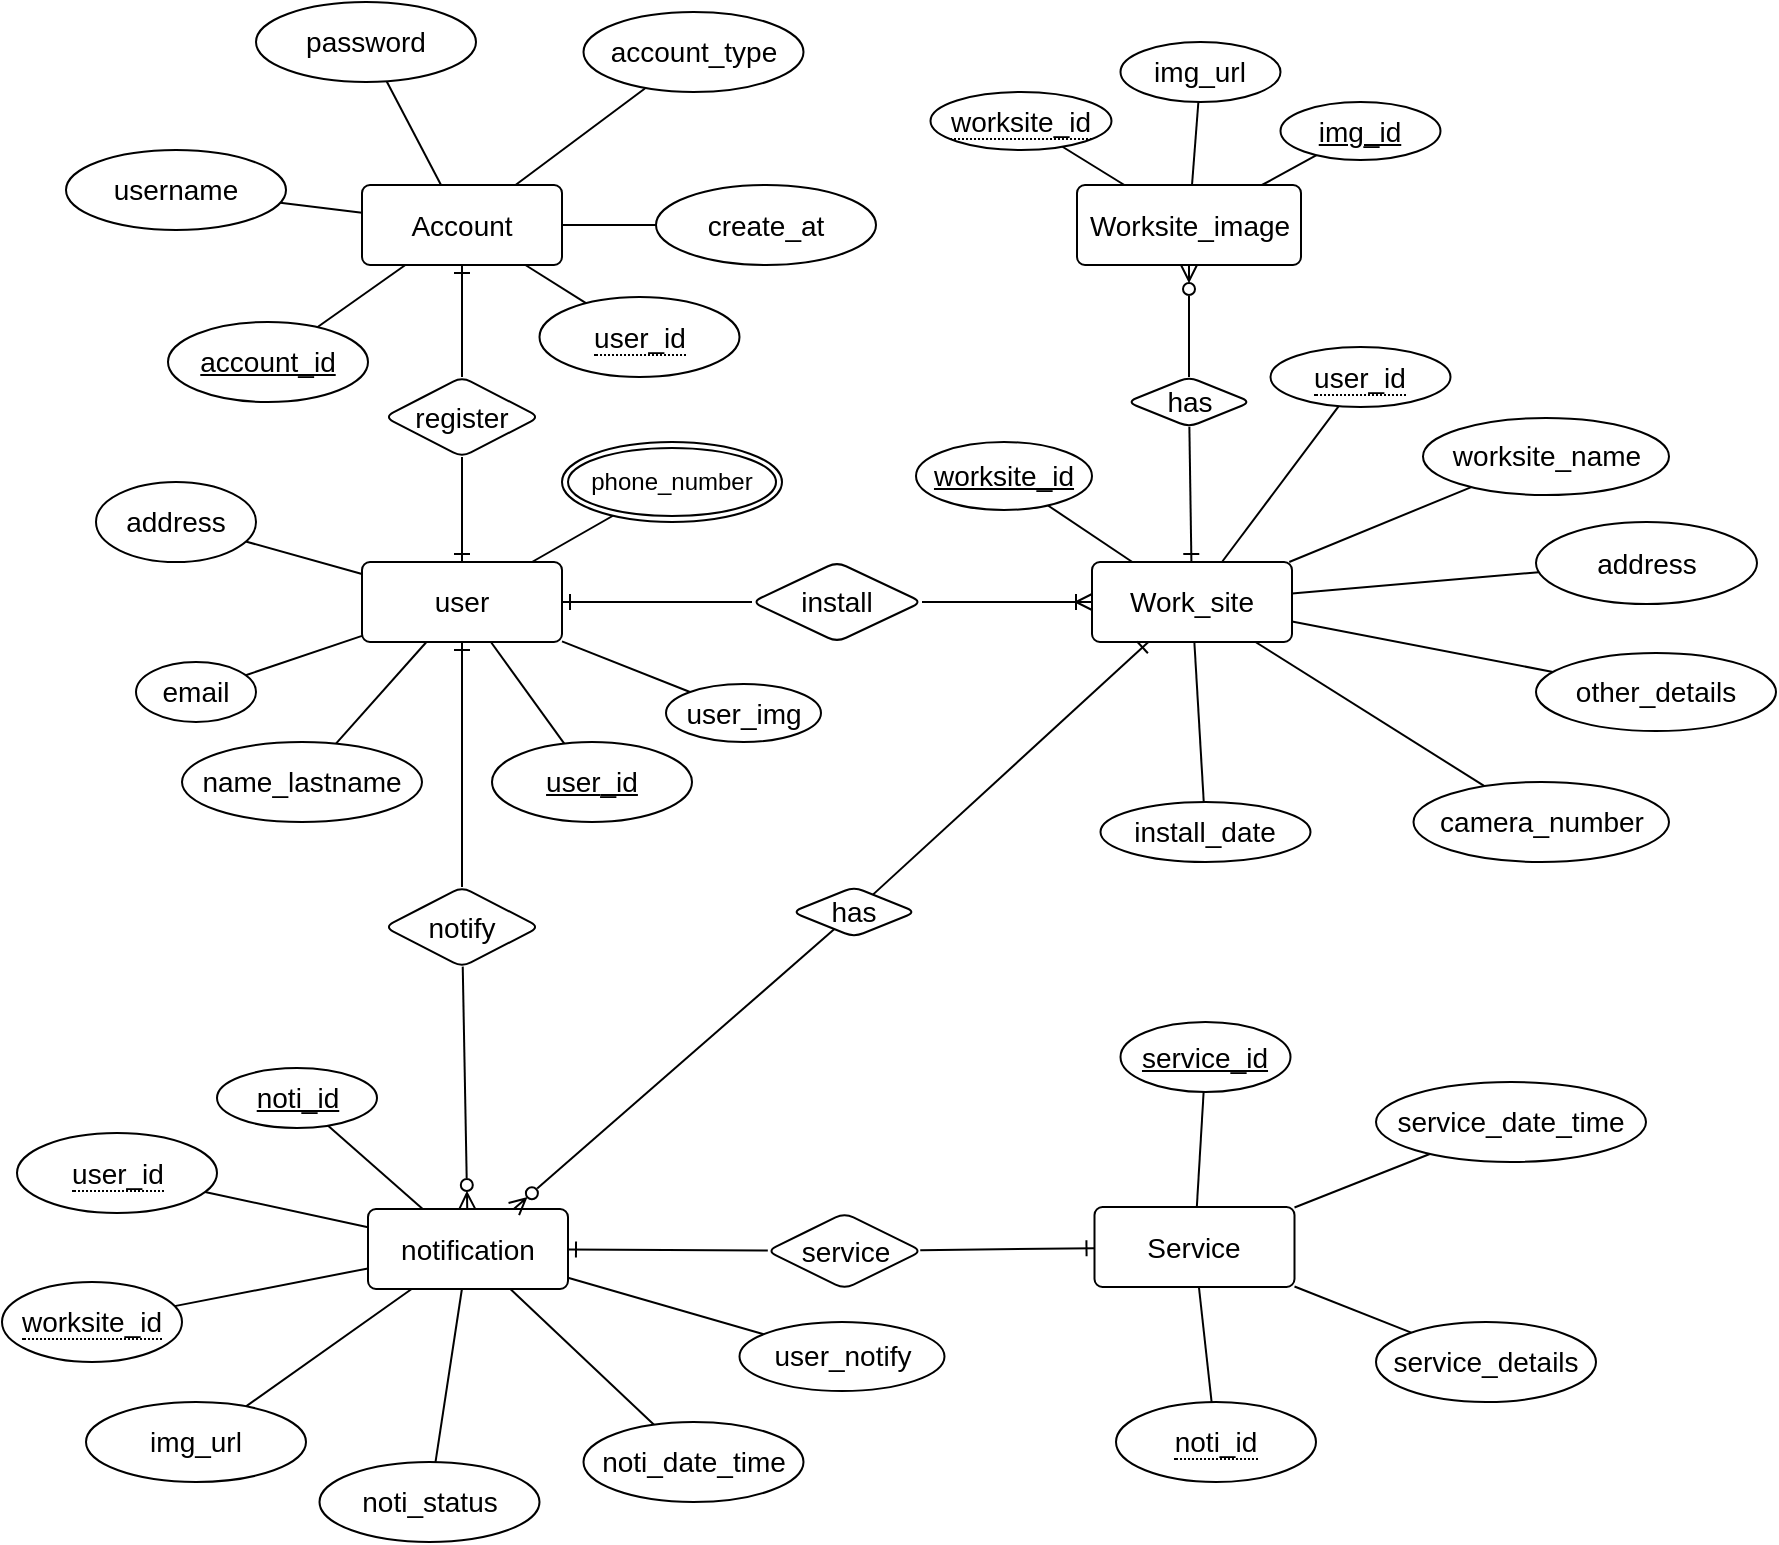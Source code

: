 <mxfile version="24.3.1" type="device">
  <diagram id="R2lEEEUBdFMjLlhIrx00" name="Page-1">
    <mxGraphModel dx="2284" dy="1933" grid="1" gridSize="10" guides="1" tooltips="1" connect="1" arrows="1" fold="1" page="1" pageScale="1" pageWidth="850" pageHeight="1100" math="0" shadow="0" extFonts="Permanent Marker^https://fonts.googleapis.com/css?family=Permanent+Marker">
      <root>
        <mxCell id="0" />
        <mxCell id="1" parent="0" />
        <mxCell id="7NOhby7hw7dm_6yb4IDW-6" style="edgeStyle=none;rounded=0;orthogonalLoop=1;jettySize=auto;html=1;endArrow=none;endFill=0;" parent="1" source="7NOhby7hw7dm_6yb4IDW-1" target="7NOhby7hw7dm_6yb4IDW-2" edge="1">
          <mxGeometry relative="1" as="geometry" />
        </mxCell>
        <mxCell id="7NOhby7hw7dm_6yb4IDW-1" value="user&lt;span style=&quot;background-color: initial;&quot;&gt;_id&lt;/span&gt;" style="ellipse;whiteSpace=wrap;html=1;align=center;fontStyle=4;fontSize=14;" parent="1" vertex="1">
          <mxGeometry x="38" y="20" width="100" height="40" as="geometry" />
        </mxCell>
        <mxCell id="nnw1u2tJm6NFAbLUipxi-4" style="edgeStyle=orthogonalEdgeStyle;rounded=0;orthogonalLoop=1;jettySize=auto;html=1;endArrow=ERone;endFill=0;curved=0;" parent="1" source="nnw1u2tJm6NFAbLUipxi-3" target="7NOhby7hw7dm_6yb4IDW-2" edge="1">
          <mxGeometry relative="1" as="geometry" />
        </mxCell>
        <mxCell id="7NOhby7hw7dm_6yb4IDW-2" value="user" style="rounded=1;arcSize=10;whiteSpace=wrap;html=1;align=center;fontSize=14;" parent="1" vertex="1">
          <mxGeometry x="-27" y="-70" width="100" height="40" as="geometry" />
        </mxCell>
        <mxCell id="7NOhby7hw7dm_6yb4IDW-7" style="edgeStyle=none;rounded=0;orthogonalLoop=1;jettySize=auto;html=1;endArrow=none;endFill=0;" parent="1" source="7NOhby7hw7dm_6yb4IDW-4" target="7NOhby7hw7dm_6yb4IDW-2" edge="1">
          <mxGeometry relative="1" as="geometry" />
        </mxCell>
        <mxCell id="7NOhby7hw7dm_6yb4IDW-4" value="name_lastname" style="ellipse;whiteSpace=wrap;html=1;align=center;fontSize=14;" parent="1" vertex="1">
          <mxGeometry x="-117" y="20" width="120" height="40" as="geometry" />
        </mxCell>
        <mxCell id="7NOhby7hw7dm_6yb4IDW-13" style="edgeStyle=none;rounded=0;orthogonalLoop=1;jettySize=auto;html=1;endArrow=none;endFill=0;" parent="1" source="7NOhby7hw7dm_6yb4IDW-8" target="7NOhby7hw7dm_6yb4IDW-2" edge="1">
          <mxGeometry relative="1" as="geometry" />
        </mxCell>
        <mxCell id="7NOhby7hw7dm_6yb4IDW-8" value="address" style="ellipse;whiteSpace=wrap;html=1;align=center;fontSize=14;" parent="1" vertex="1">
          <mxGeometry x="-160" y="-110" width="80" height="40" as="geometry" />
        </mxCell>
        <mxCell id="7NOhby7hw7dm_6yb4IDW-11" style="edgeStyle=none;rounded=0;orthogonalLoop=1;jettySize=auto;html=1;endArrow=none;endFill=0;" parent="1" source="nnw1u2tJm6NFAbLUipxi-20" target="7NOhby7hw7dm_6yb4IDW-2" edge="1">
          <mxGeometry relative="1" as="geometry">
            <mxPoint x="-82.64" y="-112.558" as="sourcePoint" />
          </mxGeometry>
        </mxCell>
        <mxCell id="7NOhby7hw7dm_6yb4IDW-12" style="edgeStyle=none;rounded=0;orthogonalLoop=1;jettySize=auto;html=1;endArrow=none;endFill=0;" parent="1" source="7NOhby7hw7dm_6yb4IDW-10" target="7NOhby7hw7dm_6yb4IDW-2" edge="1">
          <mxGeometry relative="1" as="geometry" />
        </mxCell>
        <mxCell id="7NOhby7hw7dm_6yb4IDW-10" value="email" style="ellipse;whiteSpace=wrap;html=1;align=center;fontSize=14;" parent="1" vertex="1">
          <mxGeometry x="-140" y="-20" width="60" height="30" as="geometry" />
        </mxCell>
        <mxCell id="7NOhby7hw7dm_6yb4IDW-20" style="edgeStyle=none;rounded=0;orthogonalLoop=1;jettySize=auto;html=1;endArrow=none;endFill=0;" parent="1" source="7NOhby7hw7dm_6yb4IDW-17" target="7NOhby7hw7dm_6yb4IDW-18" edge="1">
          <mxGeometry relative="1" as="geometry" />
        </mxCell>
        <mxCell id="7NOhby7hw7dm_6yb4IDW-21" style="edgeStyle=none;rounded=0;orthogonalLoop=1;jettySize=auto;html=1;endArrow=none;endFill=0;" parent="1" source="7NOhby7hw7dm_6yb4IDW-17" target="7NOhby7hw7dm_6yb4IDW-19" edge="1">
          <mxGeometry relative="1" as="geometry" />
        </mxCell>
        <mxCell id="7NOhby7hw7dm_6yb4IDW-23" style="edgeStyle=none;rounded=0;orthogonalLoop=1;jettySize=auto;html=1;endArrow=none;endFill=0;" parent="1" source="7NOhby7hw7dm_6yb4IDW-17" target="7NOhby7hw7dm_6yb4IDW-22" edge="1">
          <mxGeometry relative="1" as="geometry" />
        </mxCell>
        <mxCell id="7NOhby7hw7dm_6yb4IDW-33" value="" style="edgeStyle=none;rounded=0;orthogonalLoop=1;jettySize=auto;html=1;endArrow=ERone;endFill=0;" parent="1" source="7NOhby7hw7dm_6yb4IDW-32" target="7NOhby7hw7dm_6yb4IDW-17" edge="1">
          <mxGeometry relative="1" as="geometry" />
        </mxCell>
        <mxCell id="7NOhby7hw7dm_6yb4IDW-17" value="Account" style="rounded=1;arcSize=10;whiteSpace=wrap;html=1;align=center;fontSize=14;" parent="1" vertex="1">
          <mxGeometry x="-27" y="-258.5" width="100" height="40" as="geometry" />
        </mxCell>
        <mxCell id="7NOhby7hw7dm_6yb4IDW-18" value="username" style="ellipse;whiteSpace=wrap;html=1;align=center;fontSize=14;" parent="1" vertex="1">
          <mxGeometry x="-175" y="-276" width="110" height="40" as="geometry" />
        </mxCell>
        <mxCell id="7NOhby7hw7dm_6yb4IDW-19" value="password" style="ellipse;whiteSpace=wrap;html=1;align=center;fontSize=14;" parent="1" vertex="1">
          <mxGeometry x="-80" y="-350" width="110" height="40" as="geometry" />
        </mxCell>
        <mxCell id="7NOhby7hw7dm_6yb4IDW-22" value="account_id" style="ellipse;whiteSpace=wrap;html=1;align=center;fontStyle=4;fontSize=14;" parent="1" vertex="1">
          <mxGeometry x="-124" y="-190" width="100" height="40" as="geometry" />
        </mxCell>
        <mxCell id="7NOhby7hw7dm_6yb4IDW-31" style="edgeStyle=none;rounded=0;orthogonalLoop=1;jettySize=auto;html=1;endArrow=none;endFill=0;" parent="1" source="7NOhby7hw7dm_6yb4IDW-25" target="7NOhby7hw7dm_6yb4IDW-17" edge="1">
          <mxGeometry relative="1" as="geometry" />
        </mxCell>
        <mxCell id="7NOhby7hw7dm_6yb4IDW-25" value="create_at" style="ellipse;whiteSpace=wrap;html=1;align=center;fontSize=14;" parent="1" vertex="1">
          <mxGeometry x="120" y="-258.5" width="110" height="40" as="geometry" />
        </mxCell>
        <mxCell id="7NOhby7hw7dm_6yb4IDW-28" value="&lt;span style=&quot;border-bottom: 1px dotted; font-size: 14px;&quot;&gt;user_id&lt;/span&gt;" style="ellipse;whiteSpace=wrap;html=1;align=center;fontSize=14;" parent="1" vertex="1">
          <mxGeometry x="61.75" y="-202.5" width="100" height="40" as="geometry" />
        </mxCell>
        <mxCell id="7NOhby7hw7dm_6yb4IDW-29" style="edgeStyle=none;rounded=0;orthogonalLoop=1;jettySize=auto;html=1;endArrow=none;endFill=0;" parent="1" source="7NOhby7hw7dm_6yb4IDW-28" target="7NOhby7hw7dm_6yb4IDW-17" edge="1">
          <mxGeometry relative="1" as="geometry" />
        </mxCell>
        <mxCell id="7NOhby7hw7dm_6yb4IDW-34" style="edgeStyle=none;rounded=0;orthogonalLoop=1;jettySize=auto;html=1;endArrow=ERone;endFill=0;" parent="1" source="7NOhby7hw7dm_6yb4IDW-32" target="7NOhby7hw7dm_6yb4IDW-2" edge="1">
          <mxGeometry relative="1" as="geometry" />
        </mxCell>
        <mxCell id="7NOhby7hw7dm_6yb4IDW-32" value="register" style="rhombus;whiteSpace=wrap;html=1;fontSize=14;rounded=1;arcSize=10;" parent="1" vertex="1">
          <mxGeometry x="-15.75" y="-162.5" width="77.5" height="40" as="geometry" />
        </mxCell>
        <mxCell id="nnw1u2tJm6NFAbLUipxi-6" value="" style="edgeStyle=orthogonalEdgeStyle;rounded=0;orthogonalLoop=1;jettySize=auto;html=1;endArrow=ERoneToMany;endFill=0;" parent="1" source="nnw1u2tJm6NFAbLUipxi-3" target="nnw1u2tJm6NFAbLUipxi-7" edge="1">
          <mxGeometry relative="1" as="geometry">
            <mxPoint x="338" y="-50" as="targetPoint" />
          </mxGeometry>
        </mxCell>
        <mxCell id="nnw1u2tJm6NFAbLUipxi-3" value="install" style="rhombus;whiteSpace=wrap;html=1;fontSize=14;rounded=1;arcSize=10;" parent="1" vertex="1">
          <mxGeometry x="168" y="-70" width="85" height="40" as="geometry" />
        </mxCell>
        <mxCell id="nnw1u2tJm6NFAbLUipxi-14" style="rounded=0;orthogonalLoop=1;jettySize=auto;html=1;endArrow=none;endFill=0;" parent="1" source="nnw1u2tJm6NFAbLUipxi-7" target="nnw1u2tJm6NFAbLUipxi-11" edge="1">
          <mxGeometry relative="1" as="geometry" />
        </mxCell>
        <mxCell id="nnw1u2tJm6NFAbLUipxi-15" style="rounded=0;orthogonalLoop=1;jettySize=auto;html=1;endArrow=none;endFill=0;" parent="1" source="nnw1u2tJm6NFAbLUipxi-7" target="nnw1u2tJm6NFAbLUipxi-12" edge="1">
          <mxGeometry relative="1" as="geometry" />
        </mxCell>
        <mxCell id="nnw1u2tJm6NFAbLUipxi-18" style="edgeStyle=none;rounded=0;orthogonalLoop=1;jettySize=auto;html=1;endArrow=none;endFill=0;" parent="1" source="nnw1u2tJm6NFAbLUipxi-7" target="nnw1u2tJm6NFAbLUipxi-16" edge="1">
          <mxGeometry relative="1" as="geometry" />
        </mxCell>
        <mxCell id="nnw1u2tJm6NFAbLUipxi-19" style="edgeStyle=none;rounded=0;orthogonalLoop=1;jettySize=auto;html=1;endArrow=none;endFill=0;" parent="1" source="nnw1u2tJm6NFAbLUipxi-7" target="nnw1u2tJm6NFAbLUipxi-17" edge="1">
          <mxGeometry relative="1" as="geometry" />
        </mxCell>
        <mxCell id="nnw1u2tJm6NFAbLUipxi-22" style="edgeStyle=none;rounded=0;orthogonalLoop=1;jettySize=auto;html=1;endArrow=none;endFill=0;" parent="1" source="nnw1u2tJm6NFAbLUipxi-7" target="nnw1u2tJm6NFAbLUipxi-21" edge="1">
          <mxGeometry relative="1" as="geometry" />
        </mxCell>
        <mxCell id="nnw1u2tJm6NFAbLUipxi-7" value="Work_site" style="rounded=1;arcSize=10;whiteSpace=wrap;html=1;align=center;fontSize=14;" parent="1" vertex="1">
          <mxGeometry x="338" y="-70" width="100" height="40" as="geometry" />
        </mxCell>
        <mxCell id="nnw1u2tJm6NFAbLUipxi-11" value="worksite_id" style="ellipse;whiteSpace=wrap;html=1;align=center;fontStyle=4;fontSize=14;" parent="1" vertex="1">
          <mxGeometry x="250" y="-130" width="88" height="34" as="geometry" />
        </mxCell>
        <mxCell id="nnw1u2tJm6NFAbLUipxi-12" value="&lt;span style=&quot;border-bottom: 1px dotted; font-size: 14px;&quot;&gt;user_id&lt;/span&gt;" style="ellipse;whiteSpace=wrap;html=1;align=center;fontSize=14;" parent="1" vertex="1">
          <mxGeometry x="427.25" y="-177.5" width="90" height="30" as="geometry" />
        </mxCell>
        <mxCell id="nnw1u2tJm6NFAbLUipxi-16" value="worksite_name" style="ellipse;whiteSpace=wrap;html=1;align=center;fontSize=14;" parent="1" vertex="1">
          <mxGeometry x="503.5" y="-142" width="123" height="38.5" as="geometry" />
        </mxCell>
        <mxCell id="nnw1u2tJm6NFAbLUipxi-17" value="address" style="ellipse;whiteSpace=wrap;html=1;align=center;fontSize=14;" parent="1" vertex="1">
          <mxGeometry x="560" y="-90" width="110.5" height="41" as="geometry" />
        </mxCell>
        <mxCell id="nnw1u2tJm6NFAbLUipxi-20" value="phone_number" style="ellipse;shape=doubleEllipse;margin=3;whiteSpace=wrap;html=1;align=center;" parent="1" vertex="1">
          <mxGeometry x="73" y="-130" width="110" height="40" as="geometry" />
        </mxCell>
        <mxCell id="nnw1u2tJm6NFAbLUipxi-21" value="other_details" style="ellipse;whiteSpace=wrap;html=1;align=center;fontSize=14;" parent="1" vertex="1">
          <mxGeometry x="560" y="-24.5" width="120" height="39" as="geometry" />
        </mxCell>
        <mxCell id="nnw1u2tJm6NFAbLUipxi-25" style="edgeStyle=none;rounded=0;orthogonalLoop=1;jettySize=auto;html=1;endArrow=none;endFill=0;" parent="1" source="nnw1u2tJm6NFAbLUipxi-23" target="nnw1u2tJm6NFAbLUipxi-7" edge="1">
          <mxGeometry relative="1" as="geometry" />
        </mxCell>
        <mxCell id="nnw1u2tJm6NFAbLUipxi-23" value="install_date" style="ellipse;whiteSpace=wrap;html=1;align=center;fontSize=14;" parent="1" vertex="1">
          <mxGeometry x="342.25" y="50" width="105" height="30" as="geometry" />
        </mxCell>
        <mxCell id="nnw1u2tJm6NFAbLUipxi-31" style="edgeStyle=none;rounded=0;orthogonalLoop=1;jettySize=auto;html=1;exitX=0.5;exitY=1;exitDx=0;exitDy=0;" parent="1" source="nnw1u2tJm6NFAbLUipxi-23" target="nnw1u2tJm6NFAbLUipxi-23" edge="1">
          <mxGeometry relative="1" as="geometry" />
        </mxCell>
        <mxCell id="TE4sG0mL3auEknkfDrMu-65" style="edgeStyle=none;rounded=0;orthogonalLoop=1;jettySize=auto;html=1;endArrow=ERone;endFill=0;" parent="1" source="TE4sG0mL3auEknkfDrMu-64" target="7NOhby7hw7dm_6yb4IDW-2" edge="1">
          <mxGeometry relative="1" as="geometry" />
        </mxCell>
        <mxCell id="TE4sG0mL3auEknkfDrMu-67" style="edgeStyle=none;rounded=0;orthogonalLoop=1;jettySize=auto;html=1;endArrow=ERzeroToMany;endFill=0;" parent="1" source="TE4sG0mL3auEknkfDrMu-64" target="TE4sG0mL3auEknkfDrMu-66" edge="1">
          <mxGeometry relative="1" as="geometry" />
        </mxCell>
        <mxCell id="TE4sG0mL3auEknkfDrMu-64" value="notify" style="rhombus;whiteSpace=wrap;html=1;fontSize=14;rounded=1;arcSize=10;" parent="1" vertex="1">
          <mxGeometry x="-15.75" y="92.5" width="77.5" height="40" as="geometry" />
        </mxCell>
        <mxCell id="TE4sG0mL3auEknkfDrMu-66" value="notification" style="rounded=1;arcSize=10;whiteSpace=wrap;html=1;align=center;fontSize=14;" parent="1" vertex="1">
          <mxGeometry x="-24" y="253.5" width="100" height="40" as="geometry" />
        </mxCell>
        <mxCell id="TE4sG0mL3auEknkfDrMu-72" style="edgeStyle=none;rounded=0;orthogonalLoop=1;jettySize=auto;html=1;endArrow=none;endFill=0;" parent="1" source="TE4sG0mL3auEknkfDrMu-68" target="TE4sG0mL3auEknkfDrMu-66" edge="1">
          <mxGeometry relative="1" as="geometry" />
        </mxCell>
        <mxCell id="TE4sG0mL3auEknkfDrMu-68" value="noti_id" style="ellipse;whiteSpace=wrap;html=1;align=center;fontStyle=4;fontSize=14;" parent="1" vertex="1">
          <mxGeometry x="-99.5" y="183" width="80" height="30" as="geometry" />
        </mxCell>
        <mxCell id="TE4sG0mL3auEknkfDrMu-73" style="edgeStyle=none;rounded=0;orthogonalLoop=1;jettySize=auto;html=1;endArrow=none;endFill=0;" parent="1" source="TE4sG0mL3auEknkfDrMu-69" target="TE4sG0mL3auEknkfDrMu-66" edge="1">
          <mxGeometry relative="1" as="geometry" />
        </mxCell>
        <mxCell id="TE4sG0mL3auEknkfDrMu-69" value="user_notify" style="ellipse;whiteSpace=wrap;html=1;align=center;fontSize=14;" parent="1" vertex="1">
          <mxGeometry x="161.75" y="310" width="102.5" height="34.5" as="geometry" />
        </mxCell>
        <mxCell id="TE4sG0mL3auEknkfDrMu-71" style="edgeStyle=none;rounded=0;orthogonalLoop=1;jettySize=auto;html=1;endArrow=none;endFill=0;" parent="1" source="TE4sG0mL3auEknkfDrMu-70" target="TE4sG0mL3auEknkfDrMu-66" edge="1">
          <mxGeometry relative="1" as="geometry" />
        </mxCell>
        <mxCell id="TE4sG0mL3auEknkfDrMu-70" value="&lt;span style=&quot;border-bottom: 1px dotted; font-size: 14px;&quot;&gt;user_id&lt;/span&gt;" style="ellipse;whiteSpace=wrap;html=1;align=center;fontSize=14;" parent="1" vertex="1">
          <mxGeometry x="-199.5" y="215.5" width="100" height="40" as="geometry" />
        </mxCell>
        <mxCell id="TE4sG0mL3auEknkfDrMu-75" style="edgeStyle=none;rounded=0;orthogonalLoop=1;jettySize=auto;html=1;endArrow=none;endFill=0;" parent="1" source="TE4sG0mL3auEknkfDrMu-74" target="TE4sG0mL3auEknkfDrMu-66" edge="1">
          <mxGeometry relative="1" as="geometry" />
        </mxCell>
        <mxCell id="TE4sG0mL3auEknkfDrMu-74" value="noti_date_time" style="ellipse;whiteSpace=wrap;html=1;align=center;fontSize=14;" parent="1" vertex="1">
          <mxGeometry x="83.75" y="360" width="110" height="40" as="geometry" />
        </mxCell>
        <mxCell id="TE4sG0mL3auEknkfDrMu-97" style="edgeStyle=none;rounded=0;orthogonalLoop=1;jettySize=auto;html=1;endArrow=none;endFill=0;" parent="1" source="TE4sG0mL3auEknkfDrMu-96" target="TE4sG0mL3auEknkfDrMu-66" edge="1">
          <mxGeometry relative="1" as="geometry" />
        </mxCell>
        <mxCell id="TE4sG0mL3auEknkfDrMu-96" value="&lt;span style=&quot;border-bottom: 1px dotted; font-size: 14px;&quot;&gt;worksite_id&lt;/span&gt;" style="ellipse;whiteSpace=wrap;html=1;align=center;fontSize=14;" parent="1" vertex="1">
          <mxGeometry x="-207" y="290" width="90" height="40" as="geometry" />
        </mxCell>
        <mxCell id="TE4sG0mL3auEknkfDrMu-99" style="edgeStyle=none;rounded=0;orthogonalLoop=1;jettySize=auto;html=1;endArrow=none;endFill=0;" parent="1" source="TE4sG0mL3auEknkfDrMu-98" target="7NOhby7hw7dm_6yb4IDW-2" edge="1">
          <mxGeometry relative="1" as="geometry" />
        </mxCell>
        <mxCell id="TE4sG0mL3auEknkfDrMu-98" value="user_img" style="ellipse;whiteSpace=wrap;html=1;align=center;fontSize=14;" parent="1" vertex="1">
          <mxGeometry x="125" y="-9" width="77.5" height="29" as="geometry" />
        </mxCell>
        <mxCell id="TE4sG0mL3auEknkfDrMu-107" value="Service" style="rounded=1;arcSize=10;whiteSpace=wrap;html=1;align=center;fontSize=14;" parent="1" vertex="1">
          <mxGeometry x="339.25" y="252.5" width="100" height="40" as="geometry" />
        </mxCell>
        <mxCell id="TE4sG0mL3auEknkfDrMu-118" style="edgeStyle=none;rounded=0;orthogonalLoop=1;jettySize=auto;html=1;endArrow=none;endFill=0;" parent="1" source="TE4sG0mL3auEknkfDrMu-108" target="TE4sG0mL3auEknkfDrMu-107" edge="1">
          <mxGeometry relative="1" as="geometry" />
        </mxCell>
        <mxCell id="TE4sG0mL3auEknkfDrMu-108" value="service_id" style="ellipse;whiteSpace=wrap;html=1;align=center;fontStyle=4;fontSize=14;" parent="1" vertex="1">
          <mxGeometry x="352.25" y="160" width="85" height="35" as="geometry" />
        </mxCell>
        <mxCell id="TE4sG0mL3auEknkfDrMu-119" style="edgeStyle=none;rounded=0;orthogonalLoop=1;jettySize=auto;html=1;endArrow=none;endFill=0;" parent="1" source="TE4sG0mL3auEknkfDrMu-109" target="TE4sG0mL3auEknkfDrMu-107" edge="1">
          <mxGeometry relative="1" as="geometry" />
        </mxCell>
        <mxCell id="TE4sG0mL3auEknkfDrMu-109" value="&lt;span style=&quot;border-bottom: 1px dotted; font-size: 14px;&quot;&gt;noti_id&lt;/span&gt;" style="ellipse;whiteSpace=wrap;html=1;align=center;fontSize=14;" parent="1" vertex="1">
          <mxGeometry x="350" y="350" width="100" height="40" as="geometry" />
        </mxCell>
        <mxCell id="TE4sG0mL3auEknkfDrMu-122" style="edgeStyle=none;rounded=0;orthogonalLoop=1;jettySize=auto;html=1;endArrow=none;endFill=0;" parent="1" source="TE4sG0mL3auEknkfDrMu-116" target="TE4sG0mL3auEknkfDrMu-107" edge="1">
          <mxGeometry relative="1" as="geometry" />
        </mxCell>
        <mxCell id="TE4sG0mL3auEknkfDrMu-116" value="service_date_time" style="ellipse;whiteSpace=wrap;html=1;align=center;fontSize=14;" parent="1" vertex="1">
          <mxGeometry x="480" y="190" width="135" height="40" as="geometry" />
        </mxCell>
        <mxCell id="TE4sG0mL3auEknkfDrMu-121" style="edgeStyle=none;rounded=0;orthogonalLoop=1;jettySize=auto;html=1;endArrow=none;endFill=0;" parent="1" source="TE4sG0mL3auEknkfDrMu-117" target="TE4sG0mL3auEknkfDrMu-107" edge="1">
          <mxGeometry relative="1" as="geometry" />
        </mxCell>
        <mxCell id="TE4sG0mL3auEknkfDrMu-117" value="service_details" style="ellipse;whiteSpace=wrap;html=1;align=center;fontSize=14;" parent="1" vertex="1">
          <mxGeometry x="480" y="310" width="110" height="40" as="geometry" />
        </mxCell>
        <mxCell id="TE4sG0mL3auEknkfDrMu-126" style="edgeStyle=none;rounded=0;orthogonalLoop=1;jettySize=auto;html=1;endArrow=ERone;endFill=0;" parent="1" source="TE4sG0mL3auEknkfDrMu-123" target="TE4sG0mL3auEknkfDrMu-66" edge="1">
          <mxGeometry relative="1" as="geometry" />
        </mxCell>
        <mxCell id="TE4sG0mL3auEknkfDrMu-127" style="edgeStyle=none;rounded=0;orthogonalLoop=1;jettySize=auto;html=1;endArrow=ERone;endFill=0;" parent="1" source="TE4sG0mL3auEknkfDrMu-123" target="TE4sG0mL3auEknkfDrMu-107" edge="1">
          <mxGeometry relative="1" as="geometry" />
        </mxCell>
        <mxCell id="TE4sG0mL3auEknkfDrMu-123" value="service" style="rhombus;whiteSpace=wrap;html=1;fontSize=14;rounded=1;arcSize=10;" parent="1" vertex="1">
          <mxGeometry x="175.5" y="255.5" width="77.5" height="38" as="geometry" />
        </mxCell>
        <mxCell id="tMc1hFyfIh732lk5qa_o-1" value="Worksite_image" style="rounded=1;arcSize=10;whiteSpace=wrap;html=1;align=center;fontSize=14;" parent="1" vertex="1">
          <mxGeometry x="330.5" y="-258.5" width="112" height="40" as="geometry" />
        </mxCell>
        <mxCell id="tMc1hFyfIh732lk5qa_o-2" style="edgeStyle=none;rounded=0;orthogonalLoop=1;jettySize=auto;html=1;endArrow=none;endFill=0;" parent="1" source="tMc1hFyfIh732lk5qa_o-3" target="tMc1hFyfIh732lk5qa_o-1" edge="1">
          <mxGeometry relative="1" as="geometry" />
        </mxCell>
        <mxCell id="tMc1hFyfIh732lk5qa_o-3" value="img_url" style="ellipse;whiteSpace=wrap;html=1;align=center;fontSize=14;" parent="1" vertex="1">
          <mxGeometry x="352.25" y="-330" width="80" height="30" as="geometry" />
        </mxCell>
        <mxCell id="tMc1hFyfIh732lk5qa_o-4" style="edgeStyle=none;rounded=0;orthogonalLoop=1;jettySize=auto;html=1;endArrow=none;endFill=0;" parent="1" source="tMc1hFyfIh732lk5qa_o-5" target="tMc1hFyfIh732lk5qa_o-1" edge="1">
          <mxGeometry relative="1" as="geometry" />
        </mxCell>
        <mxCell id="tMc1hFyfIh732lk5qa_o-5" value="img_id" style="ellipse;whiteSpace=wrap;align=center;fontSize=14;fontStyle=4" parent="1" vertex="1">
          <mxGeometry x="432.25" y="-300" width="80" height="29" as="geometry" />
        </mxCell>
        <mxCell id="tMc1hFyfIh732lk5qa_o-6" style="edgeStyle=none;rounded=0;orthogonalLoop=1;jettySize=auto;html=1;endArrow=none;endFill=0;" parent="1" source="tMc1hFyfIh732lk5qa_o-7" target="tMc1hFyfIh732lk5qa_o-1" edge="1">
          <mxGeometry relative="1" as="geometry" />
        </mxCell>
        <mxCell id="tMc1hFyfIh732lk5qa_o-7" value="&lt;span style=&quot;border-bottom: 1px dotted; font-size: 14px;&quot;&gt;worksite_id&lt;/span&gt;" style="ellipse;whiteSpace=wrap;html=1;align=center;fontSize=14;" parent="1" vertex="1">
          <mxGeometry x="257.25" y="-305" width="90.5" height="29" as="geometry" />
        </mxCell>
        <mxCell id="tMc1hFyfIh732lk5qa_o-9" style="rounded=0;orthogonalLoop=1;jettySize=auto;html=1;endArrow=ERone;endFill=0;" parent="1" source="tMc1hFyfIh732lk5qa_o-8" target="nnw1u2tJm6NFAbLUipxi-7" edge="1">
          <mxGeometry relative="1" as="geometry" />
        </mxCell>
        <mxCell id="tMc1hFyfIh732lk5qa_o-10" style="edgeStyle=none;rounded=0;orthogonalLoop=1;jettySize=auto;html=1;endArrow=ERzeroToMany;endFill=0;" parent="1" source="tMc1hFyfIh732lk5qa_o-8" target="tMc1hFyfIh732lk5qa_o-1" edge="1">
          <mxGeometry relative="1" as="geometry" />
        </mxCell>
        <mxCell id="tMc1hFyfIh732lk5qa_o-8" value="has" style="rhombus;whiteSpace=wrap;html=1;fontSize=14;rounded=1;arcSize=10;" parent="1" vertex="1">
          <mxGeometry x="355.5" y="-162.5" width="62" height="25" as="geometry" />
        </mxCell>
        <mxCell id="3qDfhfn8OYBJ5bzWZnkq-4" style="rounded=0;orthogonalLoop=1;jettySize=auto;html=1;endArrow=ERzeroToMany;endFill=0;" parent="1" source="3qDfhfn8OYBJ5bzWZnkq-2" target="TE4sG0mL3auEknkfDrMu-66" edge="1">
          <mxGeometry relative="1" as="geometry" />
        </mxCell>
        <mxCell id="3qDfhfn8OYBJ5bzWZnkq-5" style="edgeStyle=none;rounded=0;orthogonalLoop=1;jettySize=auto;html=1;endArrow=ERone;endFill=0;" parent="1" source="3qDfhfn8OYBJ5bzWZnkq-2" target="nnw1u2tJm6NFAbLUipxi-7" edge="1">
          <mxGeometry relative="1" as="geometry" />
        </mxCell>
        <mxCell id="3qDfhfn8OYBJ5bzWZnkq-2" value="has" style="rhombus;whiteSpace=wrap;html=1;fontSize=14;rounded=1;arcSize=10;" parent="1" vertex="1">
          <mxGeometry x="188" y="92.5" width="62" height="25" as="geometry" />
        </mxCell>
        <mxCell id="3qDfhfn8OYBJ5bzWZnkq-7" style="edgeStyle=none;rounded=0;orthogonalLoop=1;jettySize=auto;html=1;endArrow=none;endFill=0;" parent="1" source="3qDfhfn8OYBJ5bzWZnkq-6" target="TE4sG0mL3auEknkfDrMu-66" edge="1">
          <mxGeometry relative="1" as="geometry" />
        </mxCell>
        <mxCell id="3qDfhfn8OYBJ5bzWZnkq-6" value="img_url" style="ellipse;whiteSpace=wrap;html=1;align=center;fontSize=14;" parent="1" vertex="1">
          <mxGeometry x="-165" y="350" width="110" height="40" as="geometry" />
        </mxCell>
        <mxCell id="ly4WVIV4naPntnvrbFlc-2" style="rounded=0;orthogonalLoop=1;jettySize=auto;html=1;endArrow=none;endFill=0;" parent="1" source="ly4WVIV4naPntnvrbFlc-1" target="nnw1u2tJm6NFAbLUipxi-7" edge="1">
          <mxGeometry relative="1" as="geometry" />
        </mxCell>
        <mxCell id="ly4WVIV4naPntnvrbFlc-1" value="camera_number" style="ellipse;whiteSpace=wrap;html=1;align=center;fontSize=14;" parent="1" vertex="1">
          <mxGeometry x="498.75" y="40" width="127.75" height="40" as="geometry" />
        </mxCell>
        <mxCell id="p7LNdwHq1ZwlJUrZQuHM-2" style="rounded=0;orthogonalLoop=1;jettySize=auto;html=1;endArrow=none;endFill=0;" parent="1" source="p7LNdwHq1ZwlJUrZQuHM-1" target="7NOhby7hw7dm_6yb4IDW-17" edge="1">
          <mxGeometry relative="1" as="geometry">
            <mxPoint x="80" y="-450.0" as="targetPoint" />
          </mxGeometry>
        </mxCell>
        <mxCell id="p7LNdwHq1ZwlJUrZQuHM-1" value="account_type" style="ellipse;whiteSpace=wrap;html=1;align=center;fontSize=14;" parent="1" vertex="1">
          <mxGeometry x="83.75" y="-345" width="110" height="40" as="geometry" />
        </mxCell>
        <mxCell id="rcJNYWTJR1S3kLnAE8o9-2" style="rounded=0;orthogonalLoop=1;jettySize=auto;html=1;endArrow=none;endFill=0;" edge="1" parent="1" source="rcJNYWTJR1S3kLnAE8o9-1" target="TE4sG0mL3auEknkfDrMu-66">
          <mxGeometry relative="1" as="geometry" />
        </mxCell>
        <mxCell id="rcJNYWTJR1S3kLnAE8o9-1" value="noti_status" style="ellipse;whiteSpace=wrap;html=1;align=center;fontSize=14;" vertex="1" parent="1">
          <mxGeometry x="-48.25" y="380" width="110" height="40" as="geometry" />
        </mxCell>
      </root>
    </mxGraphModel>
  </diagram>
</mxfile>
